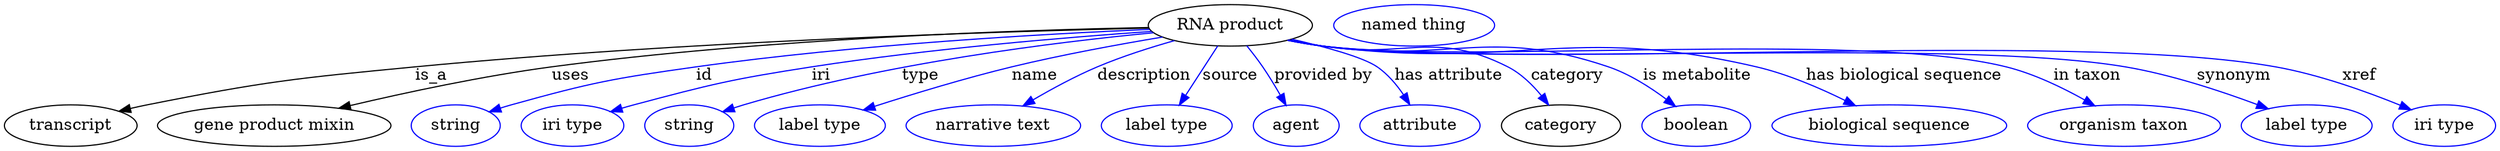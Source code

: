digraph {
	graph [bb="0,0,2151.4,123"];
	node [label="\N"];
	"RNA product"	[height=0.5,
		label="RNA product",
		pos="1060.2,105",
		width=1.9679];
	transcript	[height=0.5,
		pos="57.195,18",
		width=1.5887];
	"RNA product" -> transcript	[label=is_a,
		lp="369.19,61.5",
		pos="e,98.932,30.495 989.74,102.64 862.69,99.71 586.82,91.176 355.19,69 251.52,59.074 225.34,56.354 123.19,36 118.51,35.066 113.66,34.004 \
108.82,32.878"];
	"gene product mixin"	[height=0.5,
		pos="233.19,18",
		width=2.7984];
	"RNA product" -> "gene product mixin"	[label=uses,
		lp="489.69,61.5",
		pos="e,289.05,33.05 989.4,103.11 878.77,100.96 658.38,93.677 473.19,69 413.72,61.075 346.97,46.716 298.99,35.412"];
	id	[color=blue,
		height=0.5,
		label=string,
		pos="390.19,18",
		width=1.0652];
	"RNA product" -> id	[color=blue,
		label=id,
		lp="605.19,61.5",
		pos="e,419.18,29.984 990.63,101.5 899.95,97.611 736.6,88.434 598.19,69 526.29,58.904 508.14,55.499 438.19,36 435.09,35.133 431.89,34.168 \
428.69,33.151",
		style=solid];
	iri	[color=blue,
		height=0.5,
		label="iri type",
		pos="491.19,18",
		width=1.2277];
	"RNA product" -> iri	[color=blue,
		label=iri,
		lp="706.19,61.5",
		pos="e,524.47,30.005 992.18,99.789 919.21,94.72 800.05,84.853 698.19,69 629.46,58.301 612.44,53.797 545.19,36 541.61,35.052 537.91,34.014 \
534.21,32.933",
		style=solid];
	type	[color=blue,
		height=0.5,
		label=string,
		pos="592.19,18",
		width=1.0652];
	"RNA product" -> type	[color=blue,
		label=type,
		lp="792.19,61.5",
		pos="e,620.85,29.968 993.76,98.578 909.79,90.525 761.45,72.282 639.19,36 636.29,35.139 633.31,34.197 630.32,33.212",
		style=solid];
	name	[color=blue,
		height=0.5,
		label="label type",
		pos="705.19,18",
		width=1.5707];
	"RNA product" -> name	[color=blue,
		label=name,
		lp="891.19,61.5",
		pos="e,742.78,31.607 1001.5,94.837 964.03,88.563 914.49,79.496 871.19,69 830.77,59.2 785.61,45.409 752.61,34.792",
		style=solid];
	description	[color=blue,
		height=0.5,
		label="narrative text",
		pos="855.19,18",
		width=2.0943];
	"RNA product" -> description	[color=blue,
		label=description,
		lp="985.69,61.5",
		pos="e,880.84,35.167 1011.8,91.742 990.97,85.83 966.52,78.048 945.19,69 926.17,60.93 905.98,49.953 889.55,40.34",
		style=solid];
	source	[color=blue,
		height=0.5,
		label="label type",
		pos="1005.2,18",
		width=1.5707];
	"RNA product" -> source	[color=blue,
		label=source,
		lp="1060.2,61.5",
		pos="e,1016,35.758 1049.3,87.207 1041.4,74.983 1030.6,58.214 1021.6,44.362",
		style=solid];
	"provided by"	[color=blue,
		height=0.5,
		label=agent,
		pos="1117.2,18",
		width=1.0291];
	"RNA product" -> "provided by"	[color=blue,
		label="provided by",
		lp="1140.7,61.5",
		pos="e,1108.4,35.59 1074.4,87.299 1079,81.628 1084,75.165 1088.2,69 1093.5,61.262 1098.8,52.512 1103.4,44.519",
		style=solid];
	"has attribute"	[color=blue,
		height=0.5,
		label=attribute,
		pos="1224.2,18",
		width=1.4443];
	"RNA product" -> "has attribute"	[color=blue,
		label="has attribute",
		lp="1249.2,61.5",
		pos="e,1215.4,36.182 1113.3,93.022 1142.4,86.304 1174.9,77.41 1187.2,69 1196.3,62.769 1204,53.565 1210,44.747",
		style=solid];
	category	[height=0.5,
		pos="1345.2,18",
		width=1.4263];
	"RNA product" -> category	[color=blue,
		label=category,
		lp="1350.7,61.5",
		pos="e,1334.8,35.892 1110.6,92.358 1120.1,90.398 1129.9,88.513 1139.2,87 1210.3,75.412 1236.2,101.91 1300.2,69 1311.4,63.22 1321.2,53.385 \
1328.8,43.958",
		style=solid];
	"is metabolite"	[color=blue,
		height=0.5,
		label=boolean,
		pos="1461.2,18",
		width=1.2999];
	"RNA product" -> "is metabolite"	[color=blue,
		label="is metabolite",
		lp="1462.2,61.5",
		pos="e,1443.2,34.897 1110.2,92.151 1119.8,90.187 1129.8,88.353 1139.2,87 1248.2,71.384 1282.1,104.71 1386.2,69 1404,62.904 1421.6,51.526 \
1435.3,41.163",
		style=solid];
	"has biological sequence"	[color=blue,
		height=0.5,
		label="biological sequence",
		pos="1627.2,18",
		width=2.8164];
	"RNA product" -> "has biological sequence"	[color=blue,
		label="has biological sequence",
		lp="1640.7,61.5",
		pos="e,1598.2,35.251 1109.7,92.048 1119.4,90.069 1129.6,88.255 1139.2,87 1304.2,65.423 1351.2,107.05 1513.2,69 1539.6,62.801 1567.5,50.672 \
1589.1,39.913",
		style=solid];
	"in taxon"	[color=blue,
		height=0.5,
		label="organism taxon",
		pos="1830.2,18",
		width=2.3109];
	"RNA product" -> "in taxon"	[color=blue,
		label="in taxon",
		lp="1799.2,61.5",
		pos="e,1804.8,35.411 1109.3,91.999 1119.1,89.997 1129.4,88.188 1139.2,87 1269.4,71.137 1601.9,100.83 1729.2,69 1752.7,63.125 1777.1,51.246 \
1796,40.541",
		style=solid];
	synonym	[color=blue,
		height=0.5,
		label="label type",
		pos="1988.2,18",
		width=1.5707];
	"RNA product" -> synonym	[color=blue,
		label=synonym,
		lp="1926.2,61.5",
		pos="e,1955.1,32.647 1109.3,91.964 1119.1,89.965 1129.4,88.166 1139.2,87 1292.2,68.717 1680.3,94.77 1832.2,69 1871.5,62.325 1914.6,47.946 \
1945.5,36.314",
		style=solid];
	xref	[color=blue,
		height=0.5,
		label="iri type",
		pos="2107.2,18",
		width=1.2277];
	"RNA product" -> xref	[color=blue,
		label=xref,
		lp="2033.7,61.5",
		pos="e,2078.5,31.885 1109.3,91.932 1119.1,89.936 1129.4,88.146 1139.2,87 1320.9,65.662 1782.1,101.2 1962.2,69 1999.6,62.304 2040.4,47.512 \
2069.2,35.744",
		style=solid];
	"named thing_category"	[color=blue,
		height=0.5,
		label="named thing",
		pos="1218.2,105",
		width=1.9318];
}

